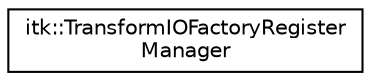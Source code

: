 digraph "Graphical Class Hierarchy"
{
  edge [fontname="Helvetica",fontsize="10",labelfontname="Helvetica",labelfontsize="10"];
  node [fontname="Helvetica",fontsize="10",shape=record];
  rankdir="LR";
  Node0 [label="itk::TransformIOFactoryRegister\lManager",height=0.2,width=0.4,color="black", fillcolor="white", style="filled",URL="$classitk_1_1_transform_i_o_factory_register_manager.html"];
}
